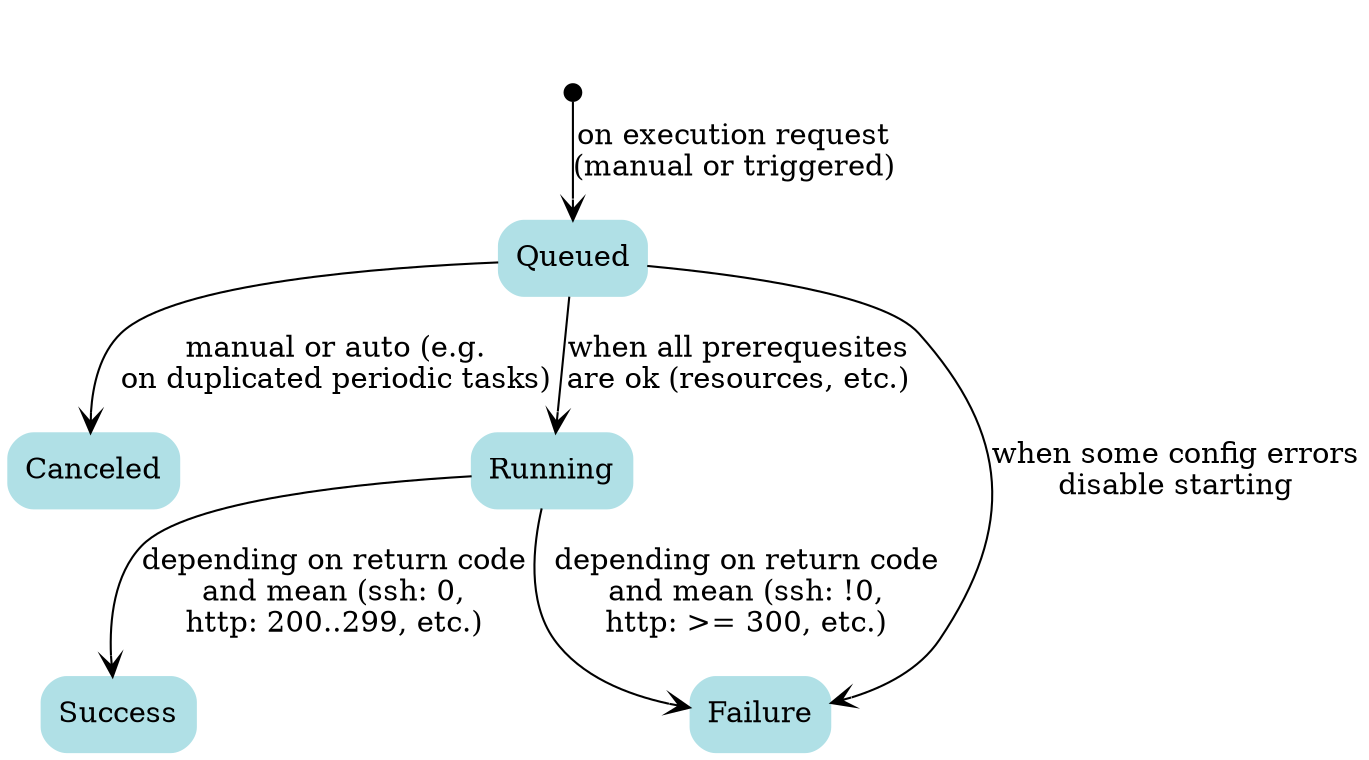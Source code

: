 graph g {
node [shape=box,style="filled,rounded",color=powderblue]
edge [dir=forward,arrowhead=vee]
begin [style=invis]
begin -- Queued [label="on execution request\n(manual or triggered)",arrowtail=dot,dir=both]
Queued -- Canceled [label="manual or auto (e.g.\non duplicated periodic tasks)"]
Queued -- Running [label="when all prerequesites\nare ok (resources, etc.)"]
Running -- Success [label="depending on return code\nand mean (ssh: 0,\nhttp: 200..299, etc.)"]
Running -- Failure [label="depending on return code\nand mean (ssh: !0,\nhttp: >= 300, etc.)"]
Queued -- Failure [label="when some config errors\ndisable starting"]
}
